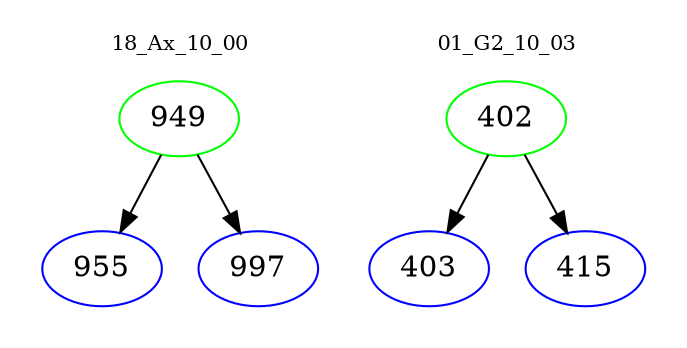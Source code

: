 digraph{
subgraph cluster_0 {
color = white
label = "18_Ax_10_00";
fontsize=10;
T0_949 [label="949", color="green"]
T0_949 -> T0_955 [color="black"]
T0_955 [label="955", color="blue"]
T0_949 -> T0_997 [color="black"]
T0_997 [label="997", color="blue"]
}
subgraph cluster_1 {
color = white
label = "01_G2_10_03";
fontsize=10;
T1_402 [label="402", color="green"]
T1_402 -> T1_403 [color="black"]
T1_403 [label="403", color="blue"]
T1_402 -> T1_415 [color="black"]
T1_415 [label="415", color="blue"]
}
}
